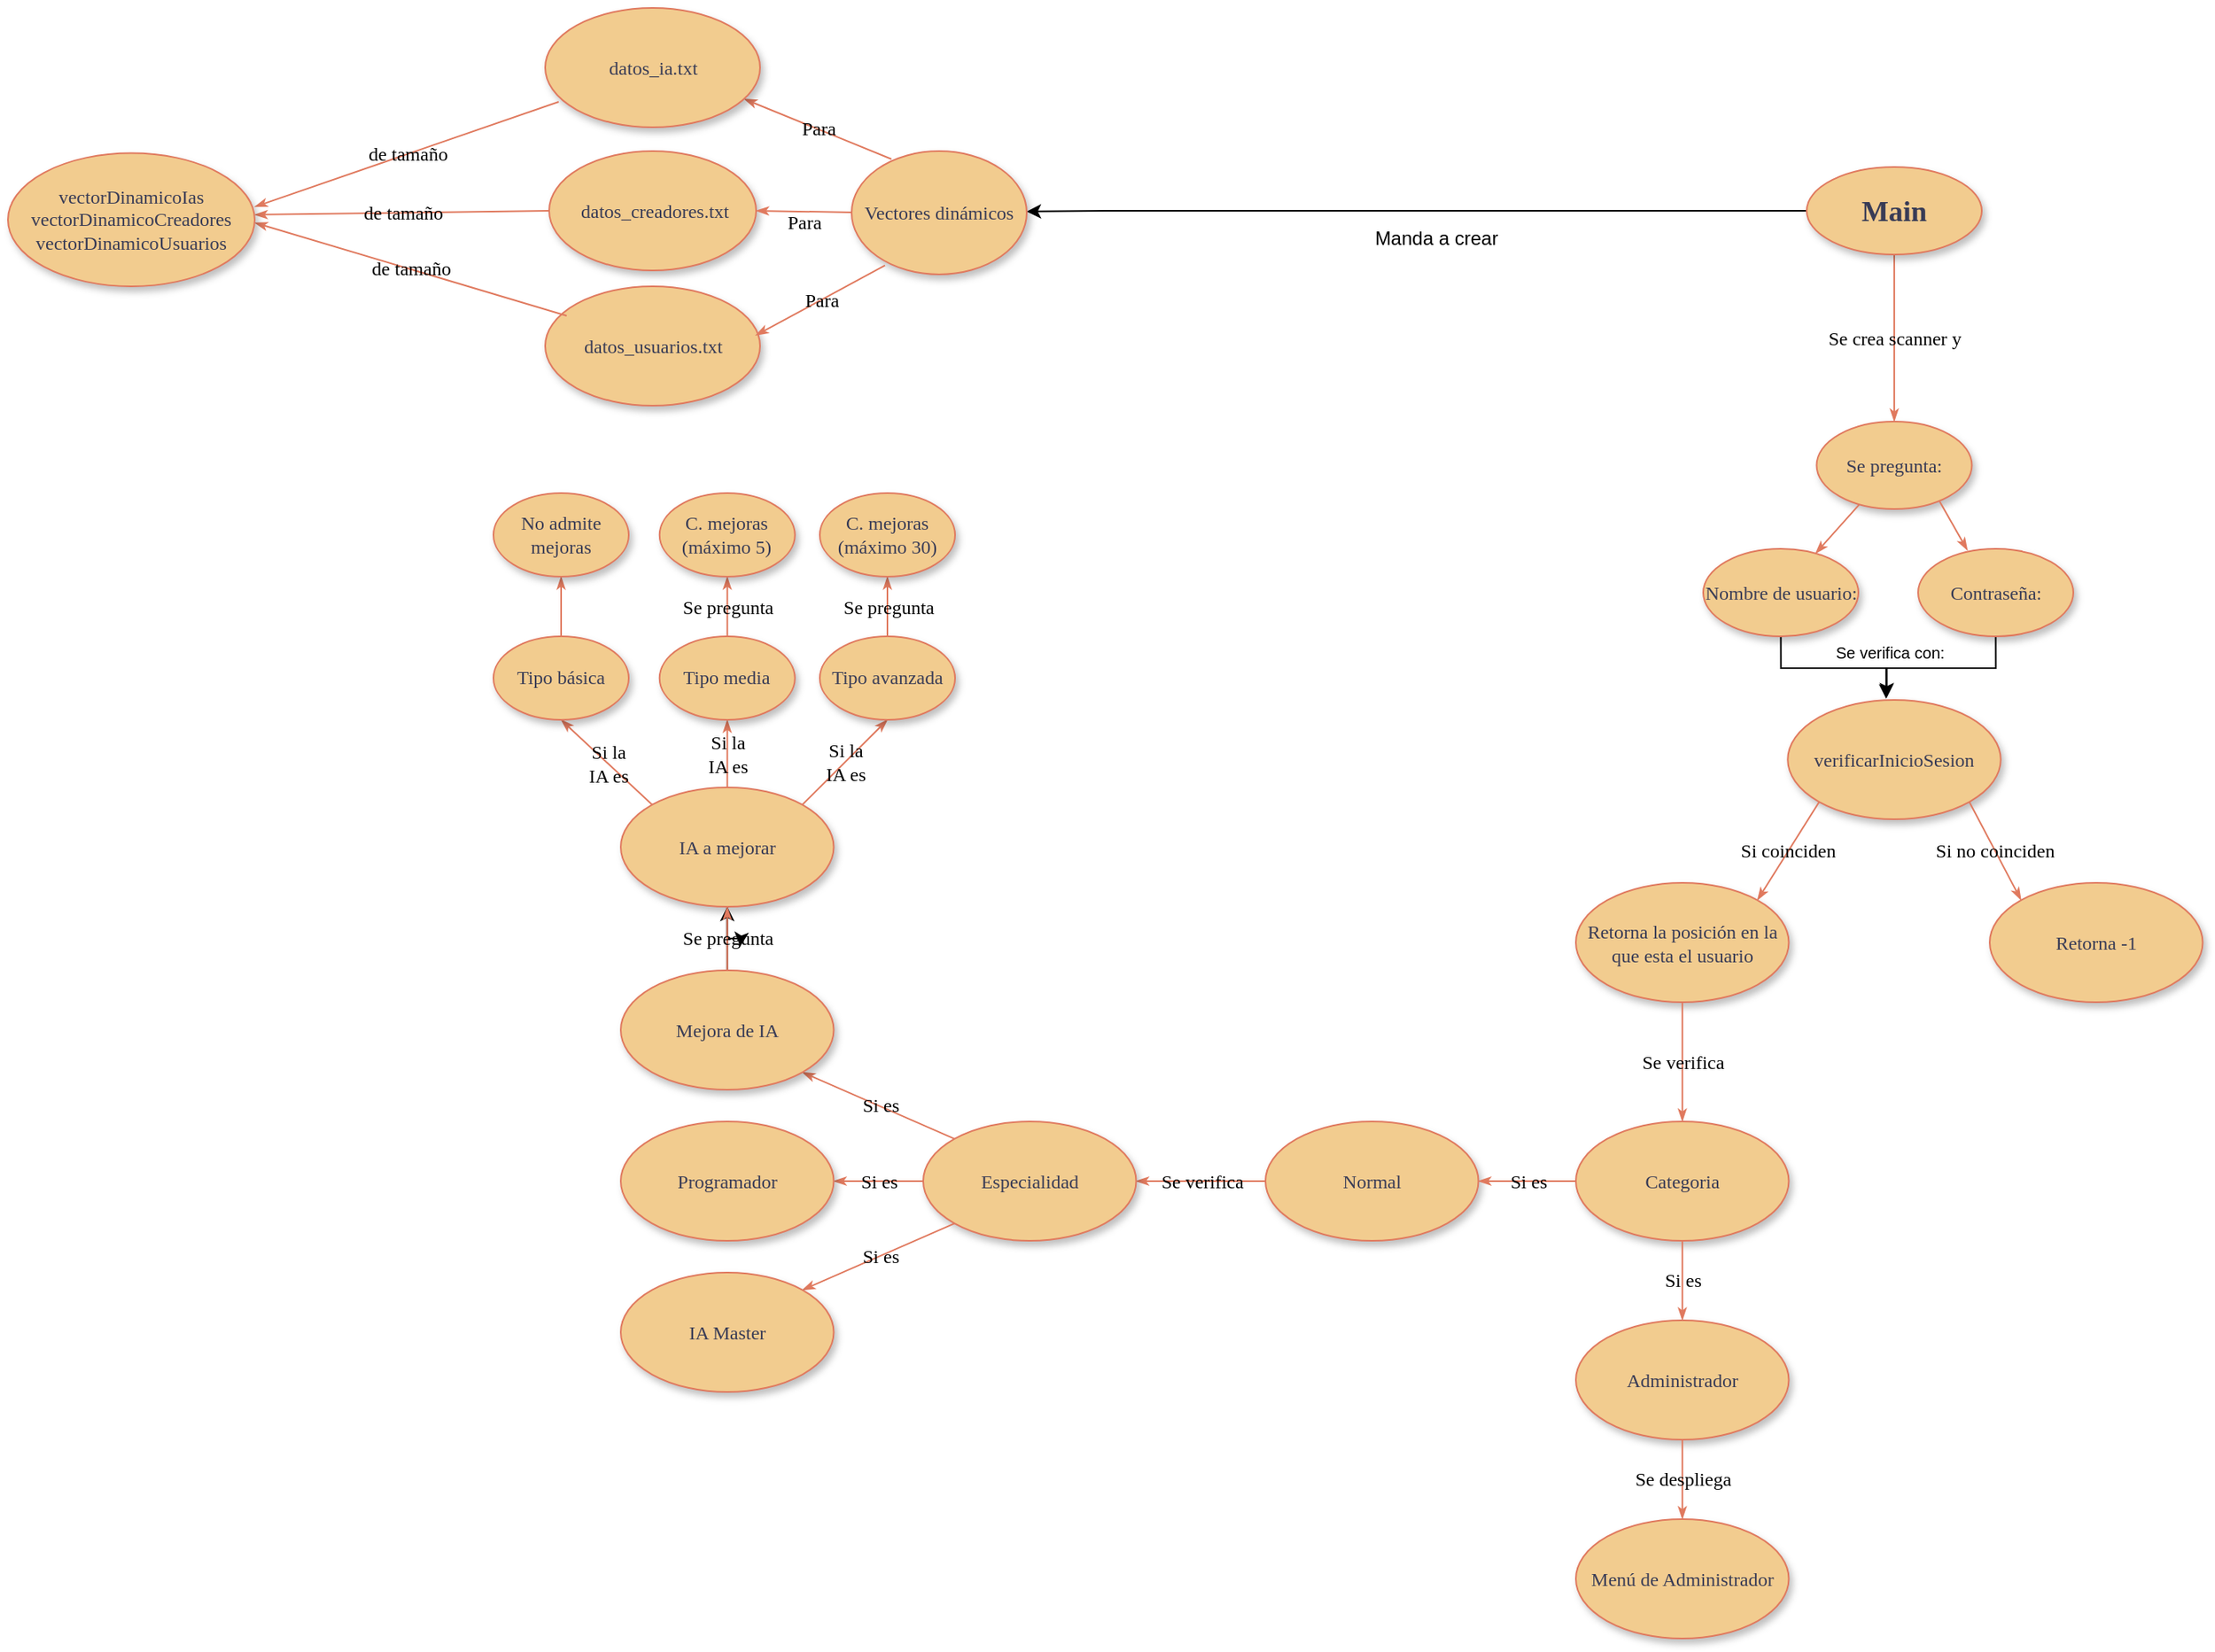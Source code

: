 <mxfile version="21.2.3" type="github">
  <diagram name="Page-1" id="42789a77-a242-8287-6e28-9cd8cfd52e62">
    <mxGraphModel dx="1999" dy="1893" grid="1" gridSize="5" guides="1" tooltips="1" connect="1" arrows="1" fold="1" page="0" pageScale="1" pageWidth="1100" pageHeight="850" background="#ffffff" math="0" shadow="0">
      <root>
        <mxCell id="0" />
        <mxCell id="1" parent="0" />
        <mxCell id="1ea317790d2ca983-13" value="Se crea scanner y" style="edgeStyle=none;rounded=1;html=1;labelBackgroundColor=none;startArrow=none;startFill=0;startSize=5;endArrow=classicThin;endFill=1;endSize=5;jettySize=auto;orthogonalLoop=1;strokeColor=#E07A5F;strokeWidth=1;fontFamily=Verdana;fontSize=12;fontColor=default;" parent="1" source="1ea317790d2ca983-1" target="1ea317790d2ca983-9" edge="1">
          <mxGeometry relative="1" as="geometry" />
        </mxCell>
        <mxCell id="IchzYvAacnoV2I44q3jx-5" style="edgeStyle=orthogonalEdgeStyle;rounded=0;orthogonalLoop=1;jettySize=auto;html=1;" edge="1" parent="1" source="1ea317790d2ca983-1">
          <mxGeometry relative="1" as="geometry">
            <mxPoint x="40" y="-752" as="targetPoint" />
            <Array as="points">
              <mxPoint x="90" y="-752" />
              <mxPoint x="90" y="-752" />
            </Array>
          </mxGeometry>
        </mxCell>
        <mxCell id="1ea317790d2ca983-1" value="&lt;font style=&quot;font-size: 18px;&quot;&gt;&lt;b&gt;Main&lt;/b&gt;&lt;/font&gt;" style="ellipse;whiteSpace=wrap;html=1;rounded=1;shadow=1;comic=0;labelBackgroundColor=none;strokeWidth=1;fontFamily=Verdana;fontSize=12;align=center;fillColor=#F2CC8F;strokeColor=#E07A5F;fontColor=#393C56;" parent="1" vertex="1">
          <mxGeometry x="530" y="-780" width="110" height="55" as="geometry" />
        </mxCell>
        <mxCell id="1ea317790d2ca983-9" value="Se pregunta:" style="ellipse;whiteSpace=wrap;html=1;rounded=1;shadow=1;comic=0;labelBackgroundColor=none;strokeWidth=1;fontFamily=Verdana;fontSize=12;align=center;fillColor=#F2CC8F;strokeColor=#E07A5F;fontColor=#393C56;" parent="1" vertex="1">
          <mxGeometry x="536.25" y="-620" width="97.5" height="55" as="geometry" />
        </mxCell>
        <mxCell id="IchzYvAacnoV2I44q3jx-7" value="Vectores dinámicos" style="ellipse;whiteSpace=wrap;html=1;rounded=1;shadow=1;comic=0;labelBackgroundColor=none;strokeWidth=1;fontFamily=Verdana;fontSize=12;align=center;fillColor=#F2CC8F;strokeColor=#E07A5F;fontColor=#393C56;" vertex="1" parent="1">
          <mxGeometry x="-70" y="-790" width="110" height="77.5" as="geometry" />
        </mxCell>
        <mxCell id="IchzYvAacnoV2I44q3jx-10" value="Para" style="edgeStyle=none;rounded=1;html=1;labelBackgroundColor=none;startArrow=none;startFill=0;startSize=5;endArrow=classicThin;endFill=1;endSize=5;jettySize=auto;orthogonalLoop=1;strokeColor=#E07A5F;strokeWidth=1;fontFamily=Verdana;fontSize=12;fontColor=default;entryX=0.926;entryY=0.763;entryDx=0;entryDy=0;entryPerimeter=0;" edge="1" parent="1" target="IchzYvAacnoV2I44q3jx-11">
          <mxGeometry x="-0.0" relative="1" as="geometry">
            <mxPoint x="-45" y="-785" as="sourcePoint" />
            <mxPoint x="-100" y="-815" as="targetPoint" />
            <mxPoint as="offset" />
          </mxGeometry>
        </mxCell>
        <mxCell id="IchzYvAacnoV2I44q3jx-11" value="datos_ia.txt" style="ellipse;whiteSpace=wrap;html=1;rounded=1;shadow=1;comic=0;labelBackgroundColor=none;strokeWidth=1;fontFamily=Verdana;fontSize=12;align=center;fillColor=#F2CC8F;strokeColor=#E07A5F;fontColor=#393C56;" vertex="1" parent="1">
          <mxGeometry x="-262.5" y="-880" width="135" height="75" as="geometry" />
        </mxCell>
        <mxCell id="IchzYvAacnoV2I44q3jx-12" value="&amp;nbsp;datos_creadores.txt" style="ellipse;whiteSpace=wrap;html=1;rounded=1;shadow=1;comic=0;labelBackgroundColor=none;strokeWidth=1;fontFamily=Verdana;fontSize=12;align=center;fillColor=#F2CC8F;strokeColor=#E07A5F;fontColor=#393C56;" vertex="1" parent="1">
          <mxGeometry x="-260" y="-790" width="130" height="75" as="geometry" />
        </mxCell>
        <mxCell id="IchzYvAacnoV2I44q3jx-13" value="datos_usuarios.txt" style="ellipse;whiteSpace=wrap;html=1;rounded=1;shadow=1;comic=0;labelBackgroundColor=none;strokeWidth=1;fontFamily=Verdana;fontSize=12;align=center;fillColor=#F2CC8F;strokeColor=#E07A5F;fontColor=#393C56;" vertex="1" parent="1">
          <mxGeometry x="-262.5" y="-705" width="135" height="75" as="geometry" />
        </mxCell>
        <mxCell id="IchzYvAacnoV2I44q3jx-14" value="Para" style="edgeStyle=none;rounded=1;html=1;labelBackgroundColor=none;startArrow=none;startFill=0;startSize=5;endArrow=classicThin;endFill=1;endSize=5;jettySize=auto;orthogonalLoop=1;strokeColor=#E07A5F;strokeWidth=1;fontFamily=Verdana;fontSize=12;fontColor=default;entryX=1;entryY=0.5;entryDx=0;entryDy=0;" edge="1" parent="1" target="IchzYvAacnoV2I44q3jx-12">
          <mxGeometry x="-0.004" y="7" relative="1" as="geometry">
            <mxPoint x="-70" y="-751.5" as="sourcePoint" />
            <mxPoint x="-105" y="-751.59" as="targetPoint" />
            <mxPoint as="offset" />
          </mxGeometry>
        </mxCell>
        <mxCell id="IchzYvAacnoV2I44q3jx-17" value="Manda a crear" style="text;strokeColor=none;align=center;fillColor=none;html=1;verticalAlign=middle;whiteSpace=wrap;rounded=0;" vertex="1" parent="1">
          <mxGeometry x="245" y="-760" width="105" height="50" as="geometry" />
        </mxCell>
        <mxCell id="IchzYvAacnoV2I44q3jx-20" value="Para" style="edgeStyle=none;rounded=1;html=1;labelBackgroundColor=none;startArrow=none;startFill=0;startSize=5;endArrow=classicThin;endFill=1;endSize=5;jettySize=auto;orthogonalLoop=1;strokeColor=#E07A5F;strokeWidth=1;fontFamily=Verdana;fontSize=12;fontColor=default;entryX=0.979;entryY=0.411;entryDx=0;entryDy=0;entryPerimeter=0;exitX=0.191;exitY=0.927;exitDx=0;exitDy=0;exitPerimeter=0;" edge="1" parent="1" source="IchzYvAacnoV2I44q3jx-7" target="IchzYvAacnoV2I44q3jx-13">
          <mxGeometry x="-0.0" relative="1" as="geometry">
            <mxPoint x="-32" y="-659" as="sourcePoint" />
            <mxPoint x="-125" y="-700" as="targetPoint" />
            <mxPoint as="offset" />
          </mxGeometry>
        </mxCell>
        <mxCell id="IchzYvAacnoV2I44q3jx-22" value="de tamaño" style="edgeStyle=none;rounded=1;html=1;labelBackgroundColor=none;startArrow=none;startFill=0;startSize=5;endArrow=classicThin;endFill=1;endSize=5;jettySize=auto;orthogonalLoop=1;strokeColor=#E07A5F;strokeWidth=1;fontFamily=Verdana;fontSize=12;fontColor=default;exitX=0.1;exitY=0.247;exitDx=0;exitDy=0;exitPerimeter=0;" edge="1" parent="1" source="IchzYvAacnoV2I44q3jx-13">
          <mxGeometry x="-0.0" relative="1" as="geometry">
            <mxPoint x="-324" y="-710" as="sourcePoint" />
            <mxPoint x="-445" y="-745" as="targetPoint" />
            <mxPoint as="offset" />
          </mxGeometry>
        </mxCell>
        <mxCell id="IchzYvAacnoV2I44q3jx-23" value="de tamaño" style="edgeStyle=none;rounded=1;html=1;labelBackgroundColor=none;startArrow=none;startFill=0;startSize=5;endArrow=classicThin;endFill=1;endSize=5;jettySize=auto;orthogonalLoop=1;strokeColor=#E07A5F;strokeWidth=1;fontFamily=Verdana;fontSize=12;fontColor=default;exitX=0;exitY=0.5;exitDx=0;exitDy=0;" edge="1" parent="1" source="IchzYvAacnoV2I44q3jx-12">
          <mxGeometry x="-0.0" relative="1" as="geometry">
            <mxPoint x="-262.5" y="-725" as="sourcePoint" />
            <mxPoint x="-445" y="-750" as="targetPoint" />
            <mxPoint as="offset" />
          </mxGeometry>
        </mxCell>
        <mxCell id="IchzYvAacnoV2I44q3jx-24" value="de tamaño" style="edgeStyle=none;rounded=1;html=1;labelBackgroundColor=none;startArrow=none;startFill=0;startSize=5;endArrow=classicThin;endFill=1;endSize=5;jettySize=auto;orthogonalLoop=1;strokeColor=#E07A5F;strokeWidth=1;fontFamily=Verdana;fontSize=12;fontColor=default;exitX=0.1;exitY=0.247;exitDx=0;exitDy=0;exitPerimeter=0;" edge="1" parent="1">
          <mxGeometry x="-0.0" relative="1" as="geometry">
            <mxPoint x="-254" y="-821" as="sourcePoint" />
            <mxPoint x="-445" y="-755" as="targetPoint" />
            <mxPoint as="offset" />
          </mxGeometry>
        </mxCell>
        <mxCell id="IchzYvAacnoV2I44q3jx-25" value="vectorDinamicoIas&lt;br&gt;vectorDinamicoCreadores&lt;br&gt;vectorDinamicoUsuarios" style="ellipse;whiteSpace=wrap;html=1;rounded=1;shadow=1;comic=0;labelBackgroundColor=none;strokeWidth=1;fontFamily=Verdana;fontSize=12;align=center;fillColor=#F2CC8F;strokeColor=#E07A5F;fontColor=#393C56;" vertex="1" parent="1">
          <mxGeometry x="-600" y="-788.75" width="155" height="83.75" as="geometry" />
        </mxCell>
        <mxCell id="IchzYvAacnoV2I44q3jx-39" style="edgeStyle=orthogonalEdgeStyle;rounded=0;orthogonalLoop=1;jettySize=auto;html=1;exitX=0.5;exitY=1;exitDx=0;exitDy=0;entryX=0.465;entryY=-0.022;entryDx=0;entryDy=0;entryPerimeter=0;" edge="1" parent="1" source="IchzYvAacnoV2I44q3jx-26" target="IchzYvAacnoV2I44q3jx-30">
          <mxGeometry relative="1" as="geometry">
            <mxPoint x="580" y="-455" as="targetPoint" />
          </mxGeometry>
        </mxCell>
        <mxCell id="IchzYvAacnoV2I44q3jx-26" value="Contraseña:" style="ellipse;whiteSpace=wrap;html=1;rounded=1;shadow=1;comic=0;labelBackgroundColor=none;strokeWidth=1;fontFamily=Verdana;fontSize=12;align=center;fillColor=#F2CC8F;strokeColor=#E07A5F;fontColor=#393C56;" vertex="1" parent="1">
          <mxGeometry x="600" y="-540" width="97.5" height="55" as="geometry" />
        </mxCell>
        <mxCell id="IchzYvAacnoV2I44q3jx-40" style="edgeStyle=orthogonalEdgeStyle;rounded=0;orthogonalLoop=1;jettySize=auto;html=1;exitX=0.5;exitY=1;exitDx=0;exitDy=0;entryX=0.462;entryY=-0.01;entryDx=0;entryDy=0;entryPerimeter=0;" edge="1" parent="1" source="IchzYvAacnoV2I44q3jx-27" target="IchzYvAacnoV2I44q3jx-30">
          <mxGeometry relative="1" as="geometry" />
        </mxCell>
        <mxCell id="IchzYvAacnoV2I44q3jx-27" value="Nombre de usuario:" style="ellipse;whiteSpace=wrap;html=1;rounded=1;shadow=1;comic=0;labelBackgroundColor=none;strokeWidth=1;fontFamily=Verdana;fontSize=12;align=center;fillColor=#F2CC8F;strokeColor=#E07A5F;fontColor=#393C56;" vertex="1" parent="1">
          <mxGeometry x="465" y="-540" width="97.5" height="55" as="geometry" />
        </mxCell>
        <mxCell id="IchzYvAacnoV2I44q3jx-28" value="" style="edgeStyle=none;rounded=1;html=1;labelBackgroundColor=none;startArrow=none;startFill=0;startSize=5;endArrow=classicThin;endFill=1;endSize=5;jettySize=auto;orthogonalLoop=1;strokeColor=#E07A5F;strokeWidth=1;fontFamily=Verdana;fontSize=12;fontColor=default;" edge="1" parent="1" source="1ea317790d2ca983-9" target="IchzYvAacnoV2I44q3jx-27">
          <mxGeometry relative="1" as="geometry">
            <mxPoint x="540" y="-580" as="sourcePoint" />
            <mxPoint x="505" y="-535" as="targetPoint" />
          </mxGeometry>
        </mxCell>
        <mxCell id="IchzYvAacnoV2I44q3jx-29" value="" style="edgeStyle=none;rounded=1;html=1;labelBackgroundColor=none;startArrow=none;startFill=0;startSize=5;endArrow=classicThin;endFill=1;endSize=5;jettySize=auto;orthogonalLoop=1;strokeColor=#E07A5F;strokeWidth=1;fontFamily=Verdana;fontSize=12;fontColor=default;exitX=0.792;exitY=0.912;exitDx=0;exitDy=0;exitPerimeter=0;entryX=0.318;entryY=0.018;entryDx=0;entryDy=0;entryPerimeter=0;" edge="1" parent="1" source="1ea317790d2ca983-9" target="IchzYvAacnoV2I44q3jx-26">
          <mxGeometry relative="1" as="geometry">
            <mxPoint x="685" y="-575" as="sourcePoint" />
            <mxPoint x="690" y="-512.5" as="targetPoint" />
          </mxGeometry>
        </mxCell>
        <mxCell id="IchzYvAacnoV2I44q3jx-30" value="verificarInicioSesion" style="ellipse;whiteSpace=wrap;html=1;rounded=1;shadow=1;comic=0;labelBackgroundColor=none;strokeWidth=1;fontFamily=Verdana;fontSize=12;align=center;fillColor=#F2CC8F;strokeColor=#E07A5F;fontColor=#393C56;" vertex="1" parent="1">
          <mxGeometry x="518.13" y="-445" width="133.75" height="75" as="geometry" />
        </mxCell>
        <mxCell id="IchzYvAacnoV2I44q3jx-35" value="Si coinciden" style="edgeStyle=none;rounded=1;html=1;labelBackgroundColor=none;startArrow=none;startFill=0;startSize=5;endArrow=classicThin;endFill=1;endSize=5;jettySize=auto;orthogonalLoop=1;strokeColor=#E07A5F;strokeWidth=1;fontFamily=Verdana;fontSize=12;fontColor=default;entryX=1;entryY=0;entryDx=0;entryDy=0;exitX=0;exitY=1;exitDx=0;exitDy=0;" edge="1" parent="1" source="IchzYvAacnoV2I44q3jx-30" target="IchzYvAacnoV2I44q3jx-36">
          <mxGeometry relative="1" as="geometry">
            <mxPoint x="565" y="-365" as="sourcePoint" />
            <mxPoint x="565" y="-260" as="targetPoint" />
          </mxGeometry>
        </mxCell>
        <mxCell id="IchzYvAacnoV2I44q3jx-36" value="Retorna la posición en la que esta el usuario" style="ellipse;whiteSpace=wrap;html=1;rounded=1;shadow=1;comic=0;labelBackgroundColor=none;strokeWidth=1;fontFamily=Verdana;fontSize=12;align=center;fillColor=#F2CC8F;strokeColor=#E07A5F;fontColor=#393C56;" vertex="1" parent="1">
          <mxGeometry x="385" y="-330" width="133.75" height="75" as="geometry" />
        </mxCell>
        <mxCell id="IchzYvAacnoV2I44q3jx-41" value="Se verifica con:" style="text;strokeColor=none;align=center;fillColor=none;html=1;verticalAlign=middle;whiteSpace=wrap;rounded=0;fontSize=10;" vertex="1" parent="1">
          <mxGeometry x="535" y="-490" width="95" height="30" as="geometry" />
        </mxCell>
        <mxCell id="IchzYvAacnoV2I44q3jx-42" value="Retorna -1" style="ellipse;whiteSpace=wrap;html=1;rounded=1;shadow=1;comic=0;labelBackgroundColor=none;strokeWidth=1;fontFamily=Verdana;fontSize=12;align=center;fillColor=#F2CC8F;strokeColor=#E07A5F;fontColor=#393C56;" vertex="1" parent="1">
          <mxGeometry x="645" y="-330" width="133.75" height="75" as="geometry" />
        </mxCell>
        <mxCell id="IchzYvAacnoV2I44q3jx-43" value="Si no coinciden" style="edgeStyle=none;rounded=1;html=1;labelBackgroundColor=none;startArrow=none;startFill=0;startSize=5;endArrow=classicThin;endFill=1;endSize=5;jettySize=auto;orthogonalLoop=1;strokeColor=#E07A5F;strokeWidth=1;fontFamily=Verdana;fontSize=12;fontColor=default;entryX=0;entryY=0;entryDx=0;entryDy=0;exitX=1;exitY=1;exitDx=0;exitDy=0;" edge="1" parent="1" source="IchzYvAacnoV2I44q3jx-30" target="IchzYvAacnoV2I44q3jx-42">
          <mxGeometry relative="1" as="geometry">
            <mxPoint x="633.75" y="-360" as="sourcePoint" />
            <mxPoint x="594.75" y="-298" as="targetPoint" />
          </mxGeometry>
        </mxCell>
        <mxCell id="IchzYvAacnoV2I44q3jx-45" value="Se verifica" style="edgeStyle=none;rounded=1;html=1;labelBackgroundColor=none;startArrow=none;startFill=0;startSize=5;endArrow=classicThin;endFill=1;endSize=5;jettySize=auto;orthogonalLoop=1;strokeColor=#E07A5F;strokeWidth=1;fontFamily=Verdana;fontSize=12;fontColor=default;exitX=0.5;exitY=1;exitDx=0;exitDy=0;entryX=0.5;entryY=0;entryDx=0;entryDy=0;" edge="1" parent="1" source="IchzYvAacnoV2I44q3jx-36" target="IchzYvAacnoV2I44q3jx-46">
          <mxGeometry relative="1" as="geometry">
            <mxPoint x="458" y="-215" as="sourcePoint" />
            <mxPoint x="350" y="-195" as="targetPoint" />
          </mxGeometry>
        </mxCell>
        <mxCell id="IchzYvAacnoV2I44q3jx-46" value="Categoria" style="ellipse;whiteSpace=wrap;html=1;rounded=1;shadow=1;comic=0;labelBackgroundColor=none;strokeWidth=1;fontFamily=Verdana;fontSize=12;align=center;fillColor=#F2CC8F;strokeColor=#E07A5F;fontColor=#393C56;" vertex="1" parent="1">
          <mxGeometry x="385" y="-180" width="133.75" height="75" as="geometry" />
        </mxCell>
        <mxCell id="IchzYvAacnoV2I44q3jx-47" value="Normal" style="ellipse;whiteSpace=wrap;html=1;rounded=1;shadow=1;comic=0;labelBackgroundColor=none;strokeWidth=1;fontFamily=Verdana;fontSize=12;align=center;fillColor=#F2CC8F;strokeColor=#E07A5F;fontColor=#393C56;" vertex="1" parent="1">
          <mxGeometry x="190" y="-180" width="133.75" height="75" as="geometry" />
        </mxCell>
        <mxCell id="IchzYvAacnoV2I44q3jx-50" value="Si es" style="edgeStyle=none;rounded=1;html=1;labelBackgroundColor=none;startArrow=none;startFill=0;startSize=5;endArrow=classicThin;endFill=1;endSize=5;jettySize=auto;orthogonalLoop=1;strokeColor=#E07A5F;strokeWidth=1;fontFamily=Verdana;fontSize=12;fontColor=default;exitX=0;exitY=0.5;exitDx=0;exitDy=0;entryX=1;entryY=0.5;entryDx=0;entryDy=0;" edge="1" parent="1" source="IchzYvAacnoV2I44q3jx-46" target="IchzYvAacnoV2I44q3jx-47">
          <mxGeometry relative="1" as="geometry">
            <mxPoint x="390" y="-105" as="sourcePoint" />
            <mxPoint x="370" y="-65" as="targetPoint" />
          </mxGeometry>
        </mxCell>
        <mxCell id="IchzYvAacnoV2I44q3jx-51" value="Si es" style="edgeStyle=none;rounded=1;html=1;labelBackgroundColor=none;startArrow=none;startFill=0;startSize=5;endArrow=classicThin;endFill=1;endSize=5;jettySize=auto;orthogonalLoop=1;strokeColor=#E07A5F;strokeWidth=1;fontFamily=Verdana;fontSize=12;fontColor=default;exitX=0.5;exitY=1;exitDx=0;exitDy=0;entryX=0.5;entryY=0;entryDx=0;entryDy=0;" edge="1" parent="1" source="IchzYvAacnoV2I44q3jx-46" target="IchzYvAacnoV2I44q3jx-52">
          <mxGeometry relative="1" as="geometry">
            <mxPoint x="530" y="-70" as="sourcePoint" />
            <mxPoint x="535" y="-65" as="targetPoint" />
          </mxGeometry>
        </mxCell>
        <mxCell id="IchzYvAacnoV2I44q3jx-52" value="Administrador" style="ellipse;whiteSpace=wrap;html=1;rounded=1;shadow=1;comic=0;labelBackgroundColor=none;strokeWidth=1;fontFamily=Verdana;fontSize=12;align=center;fillColor=#F2CC8F;strokeColor=#E07A5F;fontColor=#393C56;" vertex="1" parent="1">
          <mxGeometry x="385" y="-55" width="133.75" height="75" as="geometry" />
        </mxCell>
        <mxCell id="IchzYvAacnoV2I44q3jx-54" value="Se verifica" style="edgeStyle=none;rounded=1;html=1;labelBackgroundColor=none;startArrow=none;startFill=0;startSize=5;endArrow=classicThin;endFill=1;endSize=5;jettySize=auto;orthogonalLoop=1;strokeColor=#E07A5F;strokeWidth=1;fontFamily=Verdana;fontSize=12;fontColor=default;exitX=0;exitY=0.5;exitDx=0;exitDy=0;entryX=1;entryY=0.5;entryDx=0;entryDy=0;" edge="1" parent="1" source="IchzYvAacnoV2I44q3jx-47" target="IchzYvAacnoV2I44q3jx-58">
          <mxGeometry relative="1" as="geometry">
            <mxPoint x="385" y="50" as="sourcePoint" />
            <mxPoint x="40" y="-220" as="targetPoint" />
          </mxGeometry>
        </mxCell>
        <mxCell id="IchzYvAacnoV2I44q3jx-56" value="Se despliega" style="edgeStyle=none;rounded=1;html=1;labelBackgroundColor=none;startArrow=none;startFill=0;startSize=5;endArrow=classicThin;endFill=1;endSize=5;jettySize=auto;orthogonalLoop=1;strokeColor=#E07A5F;strokeWidth=1;fontFamily=Verdana;fontSize=12;fontColor=default;exitX=0.5;exitY=1;exitDx=0;exitDy=0;entryX=0.5;entryY=0;entryDx=0;entryDy=0;" edge="1" parent="1" source="IchzYvAacnoV2I44q3jx-52" target="IchzYvAacnoV2I44q3jx-57">
          <mxGeometry relative="1" as="geometry">
            <mxPoint x="490" y="35" as="sourcePoint" />
            <mxPoint x="455" y="70" as="targetPoint" />
          </mxGeometry>
        </mxCell>
        <mxCell id="IchzYvAacnoV2I44q3jx-57" value="Menú de Administrador" style="ellipse;whiteSpace=wrap;html=1;rounded=1;shadow=1;comic=0;labelBackgroundColor=none;strokeWidth=1;fontFamily=Verdana;fontSize=12;align=center;fillColor=#F2CC8F;strokeColor=#E07A5F;fontColor=#393C56;" vertex="1" parent="1">
          <mxGeometry x="385" y="70" width="133.75" height="75" as="geometry" />
        </mxCell>
        <mxCell id="IchzYvAacnoV2I44q3jx-58" value="Especialidad" style="ellipse;whiteSpace=wrap;html=1;rounded=1;shadow=1;comic=0;labelBackgroundColor=none;strokeWidth=1;fontFamily=Verdana;fontSize=12;align=center;fillColor=#F2CC8F;strokeColor=#E07A5F;fontColor=#393C56;" vertex="1" parent="1">
          <mxGeometry x="-25" y="-180" width="133.75" height="75" as="geometry" />
        </mxCell>
        <mxCell id="IchzYvAacnoV2I44q3jx-59" value="Si es" style="edgeStyle=none;rounded=1;html=1;labelBackgroundColor=none;startArrow=none;startFill=0;startSize=5;endArrow=classicThin;endFill=1;endSize=5;jettySize=auto;orthogonalLoop=1;strokeColor=#E07A5F;strokeWidth=1;fontFamily=Verdana;fontSize=12;fontColor=default;exitX=0;exitY=0.5;exitDx=0;exitDy=0;entryX=1;entryY=0.5;entryDx=0;entryDy=0;" edge="1" parent="1" source="IchzYvAacnoV2I44q3jx-58" target="IchzYvAacnoV2I44q3jx-63">
          <mxGeometry x="-0.011" relative="1" as="geometry">
            <mxPoint x="205" y="180" as="sourcePoint" />
            <mxPoint x="-100" y="-142" as="targetPoint" />
            <mxPoint as="offset" />
          </mxGeometry>
        </mxCell>
        <mxCell id="IchzYvAacnoV2I44q3jx-60" value="Si es" style="edgeStyle=none;rounded=1;html=1;labelBackgroundColor=none;startArrow=none;startFill=0;startSize=5;endArrow=classicThin;endFill=1;endSize=5;jettySize=auto;orthogonalLoop=1;strokeColor=#E07A5F;strokeWidth=1;fontFamily=Verdana;fontSize=12;fontColor=default;exitX=0;exitY=1;exitDx=0;exitDy=0;entryX=1;entryY=0;entryDx=0;entryDy=0;" edge="1" parent="1" source="IchzYvAacnoV2I44q3jx-58" target="IchzYvAacnoV2I44q3jx-64">
          <mxGeometry x="-0.013" relative="1" as="geometry">
            <mxPoint x="-65" y="-90" as="sourcePoint" />
            <mxPoint x="-170" y="50" as="targetPoint" />
            <mxPoint as="offset" />
          </mxGeometry>
        </mxCell>
        <mxCell id="IchzYvAacnoV2I44q3jx-61" value="Si es" style="edgeStyle=none;rounded=1;html=1;labelBackgroundColor=none;startArrow=none;startFill=0;startSize=5;endArrow=classicThin;endFill=1;endSize=5;jettySize=auto;orthogonalLoop=1;strokeColor=#E07A5F;strokeWidth=1;fontFamily=Verdana;fontSize=12;fontColor=default;exitX=0;exitY=0;exitDx=0;exitDy=0;entryX=1;entryY=1;entryDx=0;entryDy=0;" edge="1" parent="1" source="IchzYvAacnoV2I44q3jx-58" target="IchzYvAacnoV2I44q3jx-62">
          <mxGeometry x="-0.011" relative="1" as="geometry">
            <mxPoint x="-130.77" y="-255" as="sourcePoint" />
            <mxPoint x="-90" y="-190" as="targetPoint" />
            <mxPoint as="offset" />
          </mxGeometry>
        </mxCell>
        <mxCell id="IchzYvAacnoV2I44q3jx-69" value="" style="edgeStyle=orthogonalEdgeStyle;rounded=0;orthogonalLoop=1;jettySize=auto;html=1;" edge="1" parent="1" source="IchzYvAacnoV2I44q3jx-62" target="IchzYvAacnoV2I44q3jx-65">
          <mxGeometry relative="1" as="geometry" />
        </mxCell>
        <mxCell id="IchzYvAacnoV2I44q3jx-62" value="Mejora de IA" style="ellipse;whiteSpace=wrap;html=1;rounded=1;shadow=1;comic=0;labelBackgroundColor=none;strokeWidth=1;fontFamily=Verdana;fontSize=12;align=center;fillColor=#F2CC8F;strokeColor=#E07A5F;fontColor=#393C56;" vertex="1" parent="1">
          <mxGeometry x="-215" y="-275" width="133.75" height="75" as="geometry" />
        </mxCell>
        <mxCell id="IchzYvAacnoV2I44q3jx-63" value="Programador" style="ellipse;whiteSpace=wrap;html=1;rounded=1;shadow=1;comic=0;labelBackgroundColor=none;strokeWidth=1;fontFamily=Verdana;fontSize=12;align=center;fillColor=#F2CC8F;strokeColor=#E07A5F;fontColor=#393C56;" vertex="1" parent="1">
          <mxGeometry x="-215" y="-180" width="133.75" height="75" as="geometry" />
        </mxCell>
        <mxCell id="IchzYvAacnoV2I44q3jx-64" value="IA Master" style="ellipse;whiteSpace=wrap;html=1;rounded=1;shadow=1;comic=0;labelBackgroundColor=none;strokeWidth=1;fontFamily=Verdana;fontSize=12;align=center;fillColor=#F2CC8F;strokeColor=#E07A5F;fontColor=#393C56;" vertex="1" parent="1">
          <mxGeometry x="-215" y="-85" width="133.75" height="75" as="geometry" />
        </mxCell>
        <mxCell id="IchzYvAacnoV2I44q3jx-68" style="edgeStyle=orthogonalEdgeStyle;rounded=0;orthogonalLoop=1;jettySize=auto;html=1;" edge="1" parent="1" source="IchzYvAacnoV2I44q3jx-65">
          <mxGeometry relative="1" as="geometry">
            <mxPoint x="-140" y="-290" as="targetPoint" />
          </mxGeometry>
        </mxCell>
        <mxCell id="IchzYvAacnoV2I44q3jx-65" value="IA a mejorar" style="ellipse;whiteSpace=wrap;html=1;rounded=1;shadow=1;comic=0;labelBackgroundColor=none;strokeWidth=1;fontFamily=Verdana;fontSize=12;align=center;fillColor=#F2CC8F;strokeColor=#E07A5F;fontColor=#393C56;" vertex="1" parent="1">
          <mxGeometry x="-215" y="-390" width="133.75" height="75" as="geometry" />
        </mxCell>
        <mxCell id="IchzYvAacnoV2I44q3jx-66" value="Se pregunta" style="edgeStyle=none;rounded=1;html=1;labelBackgroundColor=none;startArrow=none;startFill=0;startSize=5;endArrow=classicThin;endFill=1;endSize=5;jettySize=auto;orthogonalLoop=1;strokeColor=#E07A5F;strokeWidth=1;fontFamily=Verdana;fontSize=12;fontColor=default;exitX=0.5;exitY=0;exitDx=0;exitDy=0;entryX=0.5;entryY=1;entryDx=0;entryDy=0;" edge="1" parent="1" source="IchzYvAacnoV2I44q3jx-62" target="IchzYvAacnoV2I44q3jx-65">
          <mxGeometry x="-0.011" relative="1" as="geometry">
            <mxPoint x="31" y="-292.98" as="sourcePoint" />
            <mxPoint x="-25" y="-292.98" as="targetPoint" />
            <mxPoint as="offset" />
          </mxGeometry>
        </mxCell>
        <mxCell id="IchzYvAacnoV2I44q3jx-67" value="Si la &lt;br&gt;IA es" style="edgeStyle=none;rounded=1;html=1;labelBackgroundColor=none;startArrow=none;startFill=0;startSize=5;endArrow=classicThin;endFill=1;endSize=5;jettySize=auto;orthogonalLoop=1;strokeColor=#E07A5F;strokeWidth=1;fontFamily=Verdana;fontSize=12;fontColor=default;exitX=0;exitY=0;exitDx=0;exitDy=0;entryX=0.5;entryY=1;entryDx=0;entryDy=0;" edge="1" parent="1" source="IchzYvAacnoV2I44q3jx-65" target="IchzYvAacnoV2I44q3jx-75">
          <mxGeometry x="-0.011" relative="1" as="geometry">
            <mxPoint x="-230" y="-405" as="sourcePoint" />
            <mxPoint x="-235" y="-420" as="targetPoint" />
            <mxPoint as="offset" />
          </mxGeometry>
        </mxCell>
        <mxCell id="IchzYvAacnoV2I44q3jx-70" value="Si la &lt;br&gt;IA es" style="edgeStyle=none;rounded=1;html=1;labelBackgroundColor=none;startArrow=none;startFill=0;startSize=5;endArrow=classicThin;endFill=1;endSize=5;jettySize=auto;orthogonalLoop=1;strokeColor=#E07A5F;strokeWidth=1;fontFamily=Verdana;fontSize=12;fontColor=default;exitX=0.5;exitY=0;exitDx=0;exitDy=0;entryX=0.5;entryY=1;entryDx=0;entryDy=0;" edge="1" parent="1" source="IchzYvAacnoV2I44q3jx-65" target="IchzYvAacnoV2I44q3jx-76">
          <mxGeometry x="-0.009" relative="1" as="geometry">
            <mxPoint x="-130" y="-404" as="sourcePoint" />
            <mxPoint x="-148" y="-425" as="targetPoint" />
            <mxPoint as="offset" />
          </mxGeometry>
        </mxCell>
        <mxCell id="IchzYvAacnoV2I44q3jx-71" value="Si la &lt;br&gt;IA es" style="edgeStyle=none;rounded=1;html=1;labelBackgroundColor=none;startArrow=none;startFill=0;startSize=5;endArrow=classicThin;endFill=1;endSize=5;jettySize=auto;orthogonalLoop=1;strokeColor=#E07A5F;strokeWidth=1;fontFamily=Verdana;fontSize=12;fontColor=default;exitX=1;exitY=0;exitDx=0;exitDy=0;entryX=0.5;entryY=1;entryDx=0;entryDy=0;" edge="1" parent="1" source="IchzYvAacnoV2I44q3jx-65" target="IchzYvAacnoV2I44q3jx-77">
          <mxGeometry x="-0.011" relative="1" as="geometry">
            <mxPoint x="-40" y="-404" as="sourcePoint" />
            <mxPoint x="-65" y="-420" as="targetPoint" />
            <mxPoint as="offset" />
          </mxGeometry>
        </mxCell>
        <mxCell id="IchzYvAacnoV2I44q3jx-75" value="Tipo básica" style="ellipse;whiteSpace=wrap;html=1;rounded=1;shadow=1;comic=0;labelBackgroundColor=none;strokeWidth=1;fontFamily=Verdana;fontSize=12;align=center;fillColor=#F2CC8F;strokeColor=#E07A5F;fontColor=#393C56;" vertex="1" parent="1">
          <mxGeometry x="-295" y="-485" width="85" height="52.5" as="geometry" />
        </mxCell>
        <mxCell id="IchzYvAacnoV2I44q3jx-76" value="Tipo media" style="ellipse;whiteSpace=wrap;html=1;rounded=1;shadow=1;comic=0;labelBackgroundColor=none;strokeWidth=1;fontFamily=Verdana;fontSize=12;align=center;fillColor=#F2CC8F;strokeColor=#E07A5F;fontColor=#393C56;" vertex="1" parent="1">
          <mxGeometry x="-190.63" y="-485" width="85" height="52.5" as="geometry" />
        </mxCell>
        <mxCell id="IchzYvAacnoV2I44q3jx-77" value="Tipo avanzada" style="ellipse;whiteSpace=wrap;html=1;rounded=1;shadow=1;comic=0;labelBackgroundColor=none;strokeWidth=1;fontFamily=Verdana;fontSize=12;align=center;fillColor=#F2CC8F;strokeColor=#E07A5F;fontColor=#393C56;" vertex="1" parent="1">
          <mxGeometry x="-90" y="-485" width="85" height="52.5" as="geometry" />
        </mxCell>
        <mxCell id="IchzYvAacnoV2I44q3jx-78" value="" style="edgeStyle=none;rounded=1;html=1;labelBackgroundColor=none;startArrow=none;startFill=0;startSize=5;endArrow=classicThin;endFill=1;endSize=5;jettySize=auto;orthogonalLoop=1;strokeColor=#E07A5F;strokeWidth=1;fontFamily=Verdana;fontSize=12;fontColor=default;exitX=0.5;exitY=0;exitDx=0;exitDy=0;entryX=0.5;entryY=1;entryDx=0;entryDy=0;" edge="1" parent="1" source="IchzYvAacnoV2I44q3jx-75" target="IchzYvAacnoV2I44q3jx-81">
          <mxGeometry x="-0.01" relative="1" as="geometry">
            <mxPoint x="-295" y="-500" as="sourcePoint" />
            <mxPoint x="-252" y="-520" as="targetPoint" />
            <mxPoint as="offset" />
          </mxGeometry>
        </mxCell>
        <mxCell id="IchzYvAacnoV2I44q3jx-79" value="Se pregunta" style="edgeStyle=none;rounded=1;html=1;labelBackgroundColor=none;startArrow=none;startFill=0;startSize=5;endArrow=classicThin;endFill=1;endSize=5;jettySize=auto;orthogonalLoop=1;strokeColor=#E07A5F;strokeWidth=1;fontFamily=Verdana;fontSize=12;fontColor=default;exitX=0.5;exitY=0;exitDx=0;exitDy=0;entryX=0.5;entryY=1;entryDx=0;entryDy=0;" edge="1" parent="1" source="IchzYvAacnoV2I44q3jx-76" target="IchzYvAacnoV2I44q3jx-82">
          <mxGeometry x="-0.01" relative="1" as="geometry">
            <mxPoint x="-148.29" y="-485" as="sourcePoint" />
            <mxPoint x="-148.29" y="-520" as="targetPoint" />
            <mxPoint as="offset" />
          </mxGeometry>
        </mxCell>
        <mxCell id="IchzYvAacnoV2I44q3jx-80" value="Se pregunta" style="edgeStyle=none;rounded=1;html=1;labelBackgroundColor=none;startArrow=none;startFill=0;startSize=5;endArrow=classicThin;endFill=1;endSize=5;jettySize=auto;orthogonalLoop=1;strokeColor=#E07A5F;strokeWidth=1;fontFamily=Verdana;fontSize=12;fontColor=default;exitX=0.5;exitY=0;exitDx=0;exitDy=0;entryX=0.5;entryY=1;entryDx=0;entryDy=0;" edge="1" parent="1" source="IchzYvAacnoV2I44q3jx-77" target="IchzYvAacnoV2I44q3jx-83">
          <mxGeometry x="-0.01" relative="1" as="geometry">
            <mxPoint x="-47.66" y="-485" as="sourcePoint" />
            <mxPoint x="-47.66" y="-520" as="targetPoint" />
            <mxPoint as="offset" />
          </mxGeometry>
        </mxCell>
        <mxCell id="IchzYvAacnoV2I44q3jx-81" value="No admite mejoras" style="ellipse;whiteSpace=wrap;html=1;rounded=1;shadow=1;comic=0;labelBackgroundColor=none;strokeWidth=1;fontFamily=Verdana;fontSize=12;align=center;fillColor=#F2CC8F;strokeColor=#E07A5F;fontColor=#393C56;" vertex="1" parent="1">
          <mxGeometry x="-295" y="-575" width="85" height="52.5" as="geometry" />
        </mxCell>
        <mxCell id="IchzYvAacnoV2I44q3jx-82" value="C. mejoras&lt;br&gt;(máximo 5)" style="ellipse;whiteSpace=wrap;html=1;rounded=1;shadow=1;comic=0;labelBackgroundColor=none;strokeWidth=1;fontFamily=Verdana;fontSize=12;align=center;fillColor=#F2CC8F;strokeColor=#E07A5F;fontColor=#393C56;" vertex="1" parent="1">
          <mxGeometry x="-190.62" y="-575" width="85" height="52.5" as="geometry" />
        </mxCell>
        <mxCell id="IchzYvAacnoV2I44q3jx-83" value="C. mejoras&lt;br&gt;(máximo 30)" style="ellipse;whiteSpace=wrap;html=1;rounded=1;shadow=1;comic=0;labelBackgroundColor=none;strokeWidth=1;fontFamily=Verdana;fontSize=12;align=center;fillColor=#F2CC8F;strokeColor=#E07A5F;fontColor=#393C56;" vertex="1" parent="1">
          <mxGeometry x="-90" y="-575" width="85" height="52.5" as="geometry" />
        </mxCell>
      </root>
    </mxGraphModel>
  </diagram>
</mxfile>
